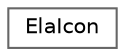 digraph "类继承关系图"
{
 // LATEX_PDF_SIZE
  bgcolor="transparent";
  edge [fontname=Helvetica,fontsize=10,labelfontname=Helvetica,labelfontsize=10];
  node [fontname=Helvetica,fontsize=10,shape=box,height=0.2,width=0.4];
  rankdir="LR";
  Node0 [id="Node000000",label="ElaIcon",height=0.2,width=0.4,color="grey40", fillcolor="white", style="filled",URL="$class_ela_icon.html",tooltip="提供图标生成功能的单例类"];
}

